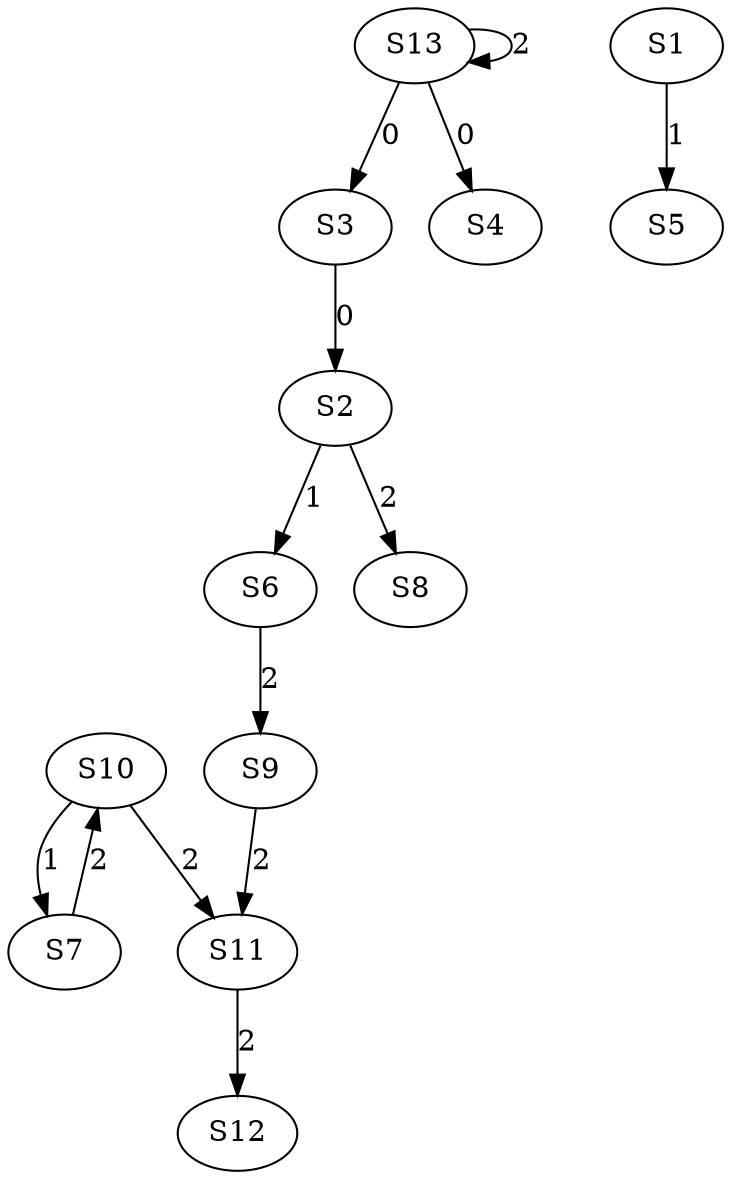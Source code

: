 strict digraph {
	S3 -> S2 [ label = 0 ];
	S13 -> S3 [ label = 0 ];
	S13 -> S4 [ label = 0 ];
	S1 -> S5 [ label = 1 ];
	S2 -> S6 [ label = 1 ];
	S10 -> S7 [ label = 1 ];
	S2 -> S8 [ label = 2 ];
	S6 -> S9 [ label = 2 ];
	S7 -> S10 [ label = 2 ];
	S9 -> S11 [ label = 2 ];
	S11 -> S12 [ label = 2 ];
	S13 -> S13 [ label = 2 ];
	S10 -> S11 [ label = 2 ];
}